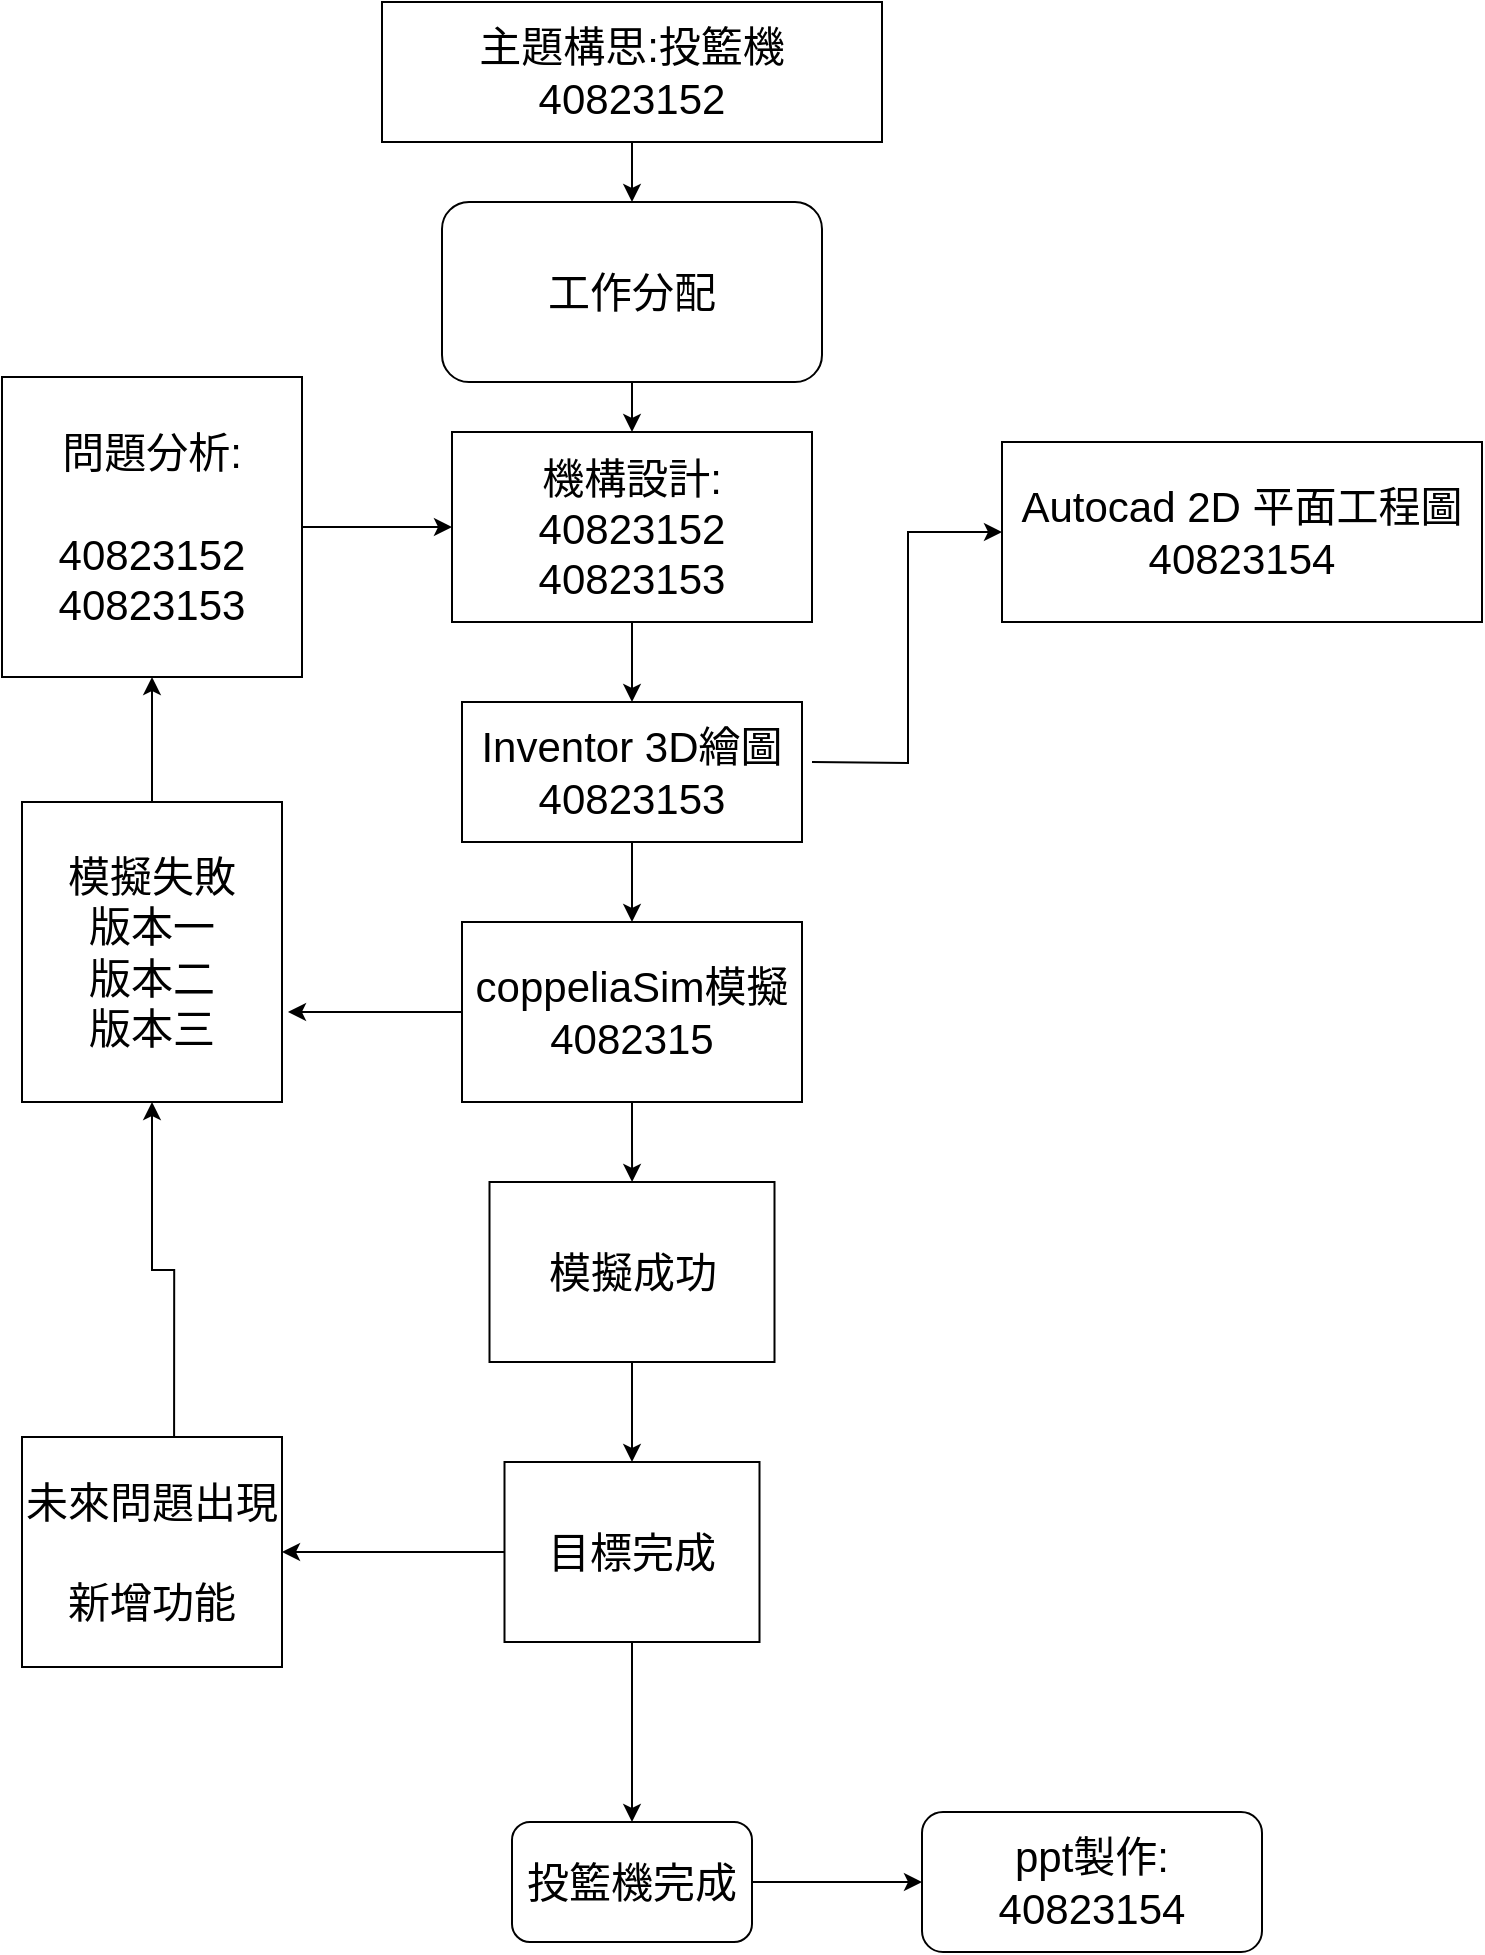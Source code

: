 <mxfile version="13.9.2" type="github">
  <diagram id="PKa4Fx370AyZmjk1dY-i" name="Page-1">
    <mxGraphModel dx="1422" dy="794" grid="1" gridSize="10" guides="1" tooltips="1" connect="1" arrows="1" fold="1" page="1" pageScale="1" pageWidth="827" pageHeight="1169" math="0" shadow="0">
      <root>
        <mxCell id="0" />
        <mxCell id="1" parent="0" />
        <mxCell id="vUWDehtLBs1zf7mERBlb-10" style="edgeStyle=orthogonalEdgeStyle;rounded=0;orthogonalLoop=1;jettySize=auto;html=1;entryX=0.5;entryY=0;entryDx=0;entryDy=0;" edge="1" parent="1" source="vUWDehtLBs1zf7mERBlb-1" target="vUWDehtLBs1zf7mERBlb-9">
          <mxGeometry relative="1" as="geometry" />
        </mxCell>
        <mxCell id="vUWDehtLBs1zf7mERBlb-1" value="&lt;font style=&quot;font-size: 21px&quot;&gt;主題構思:投籃機&lt;br&gt;40823152&lt;/font&gt;" style="rounded=0;whiteSpace=wrap;html=1;" vertex="1" parent="1">
          <mxGeometry x="260" y="20" width="250" height="70" as="geometry" />
        </mxCell>
        <mxCell id="vUWDehtLBs1zf7mERBlb-36" value="" style="edgeStyle=orthogonalEdgeStyle;rounded=0;orthogonalLoop=1;jettySize=auto;html=1;" edge="1" parent="1" source="vUWDehtLBs1zf7mERBlb-9" target="vUWDehtLBs1zf7mERBlb-13">
          <mxGeometry relative="1" as="geometry">
            <Array as="points">
              <mxPoint x="385" y="230" />
              <mxPoint x="385" y="230" />
            </Array>
          </mxGeometry>
        </mxCell>
        <mxCell id="vUWDehtLBs1zf7mERBlb-9" value="&lt;font style=&quot;font-size: 21px&quot;&gt;工作分配&lt;/font&gt;" style="rounded=1;whiteSpace=wrap;html=1;" vertex="1" parent="1">
          <mxGeometry x="290" y="120" width="190" height="90" as="geometry" />
        </mxCell>
        <mxCell id="vUWDehtLBs1zf7mERBlb-52" style="edgeStyle=orthogonalEdgeStyle;rounded=0;orthogonalLoop=1;jettySize=auto;html=1;entryX=1.023;entryY=0.7;entryDx=0;entryDy=0;entryPerimeter=0;" edge="1" parent="1" source="vUWDehtLBs1zf7mERBlb-12" target="vUWDehtLBs1zf7mERBlb-45">
          <mxGeometry relative="1" as="geometry" />
        </mxCell>
        <mxCell id="vUWDehtLBs1zf7mERBlb-58" style="edgeStyle=orthogonalEdgeStyle;rounded=0;orthogonalLoop=1;jettySize=auto;html=1;" edge="1" parent="1" source="vUWDehtLBs1zf7mERBlb-12" target="vUWDehtLBs1zf7mERBlb-59">
          <mxGeometry relative="1" as="geometry">
            <mxPoint x="385" y="620" as="targetPoint" />
          </mxGeometry>
        </mxCell>
        <mxCell id="vUWDehtLBs1zf7mERBlb-12" value="&lt;font style=&quot;font-size: 21px&quot;&gt;coppeliaSim模擬&lt;br&gt;4082315&lt;/font&gt;" style="rounded=0;whiteSpace=wrap;html=1;" vertex="1" parent="1">
          <mxGeometry x="300" y="480" width="170" height="90" as="geometry" />
        </mxCell>
        <mxCell id="vUWDehtLBs1zf7mERBlb-31" style="edgeStyle=orthogonalEdgeStyle;rounded=0;orthogonalLoop=1;jettySize=auto;html=1;entryX=0.5;entryY=0;entryDx=0;entryDy=0;" edge="1" parent="1" source="vUWDehtLBs1zf7mERBlb-13" target="vUWDehtLBs1zf7mERBlb-16">
          <mxGeometry relative="1" as="geometry" />
        </mxCell>
        <mxCell id="vUWDehtLBs1zf7mERBlb-65" style="edgeStyle=orthogonalEdgeStyle;rounded=0;orthogonalLoop=1;jettySize=auto;html=1;entryX=0;entryY=0.5;entryDx=0;entryDy=0;" edge="1" parent="1" target="vUWDehtLBs1zf7mERBlb-63">
          <mxGeometry relative="1" as="geometry">
            <mxPoint x="475" y="400" as="sourcePoint" />
          </mxGeometry>
        </mxCell>
        <mxCell id="vUWDehtLBs1zf7mERBlb-13" value="&lt;font style=&quot;font-size: 21px&quot;&gt;機構設計:&lt;br&gt;40823152&lt;br&gt;40823153&lt;/font&gt;" style="rounded=0;whiteSpace=wrap;html=1;" vertex="1" parent="1">
          <mxGeometry x="295" y="235" width="180" height="95" as="geometry" />
        </mxCell>
        <mxCell id="vUWDehtLBs1zf7mERBlb-38" style="edgeStyle=orthogonalEdgeStyle;rounded=0;orthogonalLoop=1;jettySize=auto;html=1;exitX=0.5;exitY=1;exitDx=0;exitDy=0;entryX=0.5;entryY=0;entryDx=0;entryDy=0;" edge="1" parent="1" source="vUWDehtLBs1zf7mERBlb-16" target="vUWDehtLBs1zf7mERBlb-12">
          <mxGeometry relative="1" as="geometry" />
        </mxCell>
        <mxCell id="vUWDehtLBs1zf7mERBlb-16" value="&lt;font style=&quot;font-size: 21px&quot;&gt;Inventor 3D繪圖&lt;br&gt;40823153&lt;br&gt;&lt;/font&gt;" style="rounded=0;whiteSpace=wrap;html=1;" vertex="1" parent="1">
          <mxGeometry x="300" y="370" width="170" height="70" as="geometry" />
        </mxCell>
        <mxCell id="vUWDehtLBs1zf7mERBlb-57" style="edgeStyle=orthogonalEdgeStyle;rounded=0;orthogonalLoop=1;jettySize=auto;html=1;" edge="1" parent="1" source="vUWDehtLBs1zf7mERBlb-45" target="vUWDehtLBs1zf7mERBlb-47">
          <mxGeometry relative="1" as="geometry" />
        </mxCell>
        <mxCell id="vUWDehtLBs1zf7mERBlb-45" value="&lt;span style=&quot;font-size: 21px&quot;&gt;模擬失敗&lt;/span&gt;&lt;br style=&quot;font-size: 21px&quot;&gt;&lt;span style=&quot;font-size: 21px&quot;&gt;版本一&lt;/span&gt;&lt;br style=&quot;font-size: 21px&quot;&gt;&lt;span style=&quot;font-size: 21px&quot;&gt;版本二&lt;/span&gt;&lt;br style=&quot;font-size: 21px&quot;&gt;&lt;span style=&quot;font-size: 21px&quot;&gt;版本三&lt;/span&gt;" style="rounded=0;whiteSpace=wrap;html=1;align=center;" vertex="1" parent="1">
          <mxGeometry x="80" y="420" width="130" height="150" as="geometry" />
        </mxCell>
        <mxCell id="vUWDehtLBs1zf7mERBlb-51" style="edgeStyle=orthogonalEdgeStyle;rounded=0;orthogonalLoop=1;jettySize=auto;html=1;entryX=0;entryY=0.5;entryDx=0;entryDy=0;" edge="1" parent="1" source="vUWDehtLBs1zf7mERBlb-47" target="vUWDehtLBs1zf7mERBlb-13">
          <mxGeometry relative="1" as="geometry" />
        </mxCell>
        <mxCell id="vUWDehtLBs1zf7mERBlb-47" value="&lt;font style=&quot;font-size: 21px&quot;&gt;問題分析:&lt;br&gt;&lt;br&gt;40823152&lt;br&gt;40823153&lt;/font&gt;" style="rounded=0;whiteSpace=wrap;html=1;" vertex="1" parent="1">
          <mxGeometry x="70" y="207.5" width="150" height="150" as="geometry" />
        </mxCell>
        <mxCell id="vUWDehtLBs1zf7mERBlb-59" value="&lt;font style=&quot;font-size: 21px&quot;&gt;模擬成功&lt;/font&gt;" style="rounded=0;whiteSpace=wrap;html=1;" vertex="1" parent="1">
          <mxGeometry x="313.75" y="610" width="142.5" height="90" as="geometry" />
        </mxCell>
        <mxCell id="vUWDehtLBs1zf7mERBlb-60" value="" style="endArrow=classic;html=1;exitX=0.5;exitY=1;exitDx=0;exitDy=0;" edge="1" parent="1" source="vUWDehtLBs1zf7mERBlb-59" target="vUWDehtLBs1zf7mERBlb-61">
          <mxGeometry width="50" height="50" relative="1" as="geometry">
            <mxPoint x="390" y="880" as="sourcePoint" />
            <mxPoint x="385" y="780" as="targetPoint" />
          </mxGeometry>
        </mxCell>
        <mxCell id="vUWDehtLBs1zf7mERBlb-68" style="edgeStyle=orthogonalEdgeStyle;rounded=0;orthogonalLoop=1;jettySize=auto;html=1;entryX=0;entryY=0.5;entryDx=0;entryDy=0;exitX=1;exitY=0.5;exitDx=0;exitDy=0;" edge="1" parent="1" source="vUWDehtLBs1zf7mERBlb-70" target="vUWDehtLBs1zf7mERBlb-67">
          <mxGeometry relative="1" as="geometry">
            <mxPoint x="480" y="870" as="sourcePoint" />
          </mxGeometry>
        </mxCell>
        <mxCell id="vUWDehtLBs1zf7mERBlb-69" style="edgeStyle=orthogonalEdgeStyle;rounded=0;orthogonalLoop=1;jettySize=auto;html=1;exitX=0.5;exitY=1;exitDx=0;exitDy=0;" edge="1" parent="1" source="vUWDehtLBs1zf7mERBlb-61" target="vUWDehtLBs1zf7mERBlb-70">
          <mxGeometry relative="1" as="geometry">
            <mxPoint x="385" y="900" as="targetPoint" />
          </mxGeometry>
        </mxCell>
        <mxCell id="vUWDehtLBs1zf7mERBlb-71" style="edgeStyle=orthogonalEdgeStyle;rounded=0;orthogonalLoop=1;jettySize=auto;html=1;" edge="1" parent="1" source="vUWDehtLBs1zf7mERBlb-61" target="vUWDehtLBs1zf7mERBlb-72">
          <mxGeometry relative="1" as="geometry">
            <mxPoint x="240" y="795" as="targetPoint" />
          </mxGeometry>
        </mxCell>
        <mxCell id="vUWDehtLBs1zf7mERBlb-61" value="&lt;font style=&quot;font-size: 21px&quot;&gt;目標完成&lt;/font&gt;" style="rounded=0;whiteSpace=wrap;html=1;" vertex="1" parent="1">
          <mxGeometry x="321.25" y="750" width="127.5" height="90" as="geometry" />
        </mxCell>
        <mxCell id="vUWDehtLBs1zf7mERBlb-63" value="&lt;font style=&quot;font-size: 21px&quot;&gt;Autocad 2D 平面工程圖&lt;br&gt;40823154&lt;/font&gt;" style="rounded=0;whiteSpace=wrap;html=1;" vertex="1" parent="1">
          <mxGeometry x="570" y="240" width="240" height="90" as="geometry" />
        </mxCell>
        <mxCell id="vUWDehtLBs1zf7mERBlb-67" value="&lt;font style=&quot;font-size: 21px&quot;&gt;ppt製作:&lt;br&gt;40823154&lt;/font&gt;" style="rounded=1;whiteSpace=wrap;html=1;" vertex="1" parent="1">
          <mxGeometry x="530" y="925" width="170" height="70" as="geometry" />
        </mxCell>
        <mxCell id="vUWDehtLBs1zf7mERBlb-70" value="&lt;font style=&quot;font-size: 21px&quot;&gt;投籃機完成&lt;/font&gt;" style="rounded=1;whiteSpace=wrap;html=1;" vertex="1" parent="1">
          <mxGeometry x="325" y="930" width="120" height="60" as="geometry" />
        </mxCell>
        <mxCell id="vUWDehtLBs1zf7mERBlb-73" style="edgeStyle=orthogonalEdgeStyle;rounded=0;orthogonalLoop=1;jettySize=auto;html=1;entryX=0.5;entryY=1;entryDx=0;entryDy=0;exitX=0.585;exitY=-0.004;exitDx=0;exitDy=0;exitPerimeter=0;" edge="1" parent="1" source="vUWDehtLBs1zf7mERBlb-72" target="vUWDehtLBs1zf7mERBlb-45">
          <mxGeometry relative="1" as="geometry">
            <Array as="points">
              <mxPoint x="156" y="654" />
              <mxPoint x="145" y="654" />
            </Array>
          </mxGeometry>
        </mxCell>
        <mxCell id="vUWDehtLBs1zf7mERBlb-72" value="&lt;font style=&quot;font-size: 21px&quot;&gt;未來問題出現&lt;br&gt;&lt;br&gt;新增功能&lt;br&gt;&lt;/font&gt;" style="rounded=0;whiteSpace=wrap;html=1;" vertex="1" parent="1">
          <mxGeometry x="80" y="737.5" width="130" height="115" as="geometry" />
        </mxCell>
      </root>
    </mxGraphModel>
  </diagram>
</mxfile>
